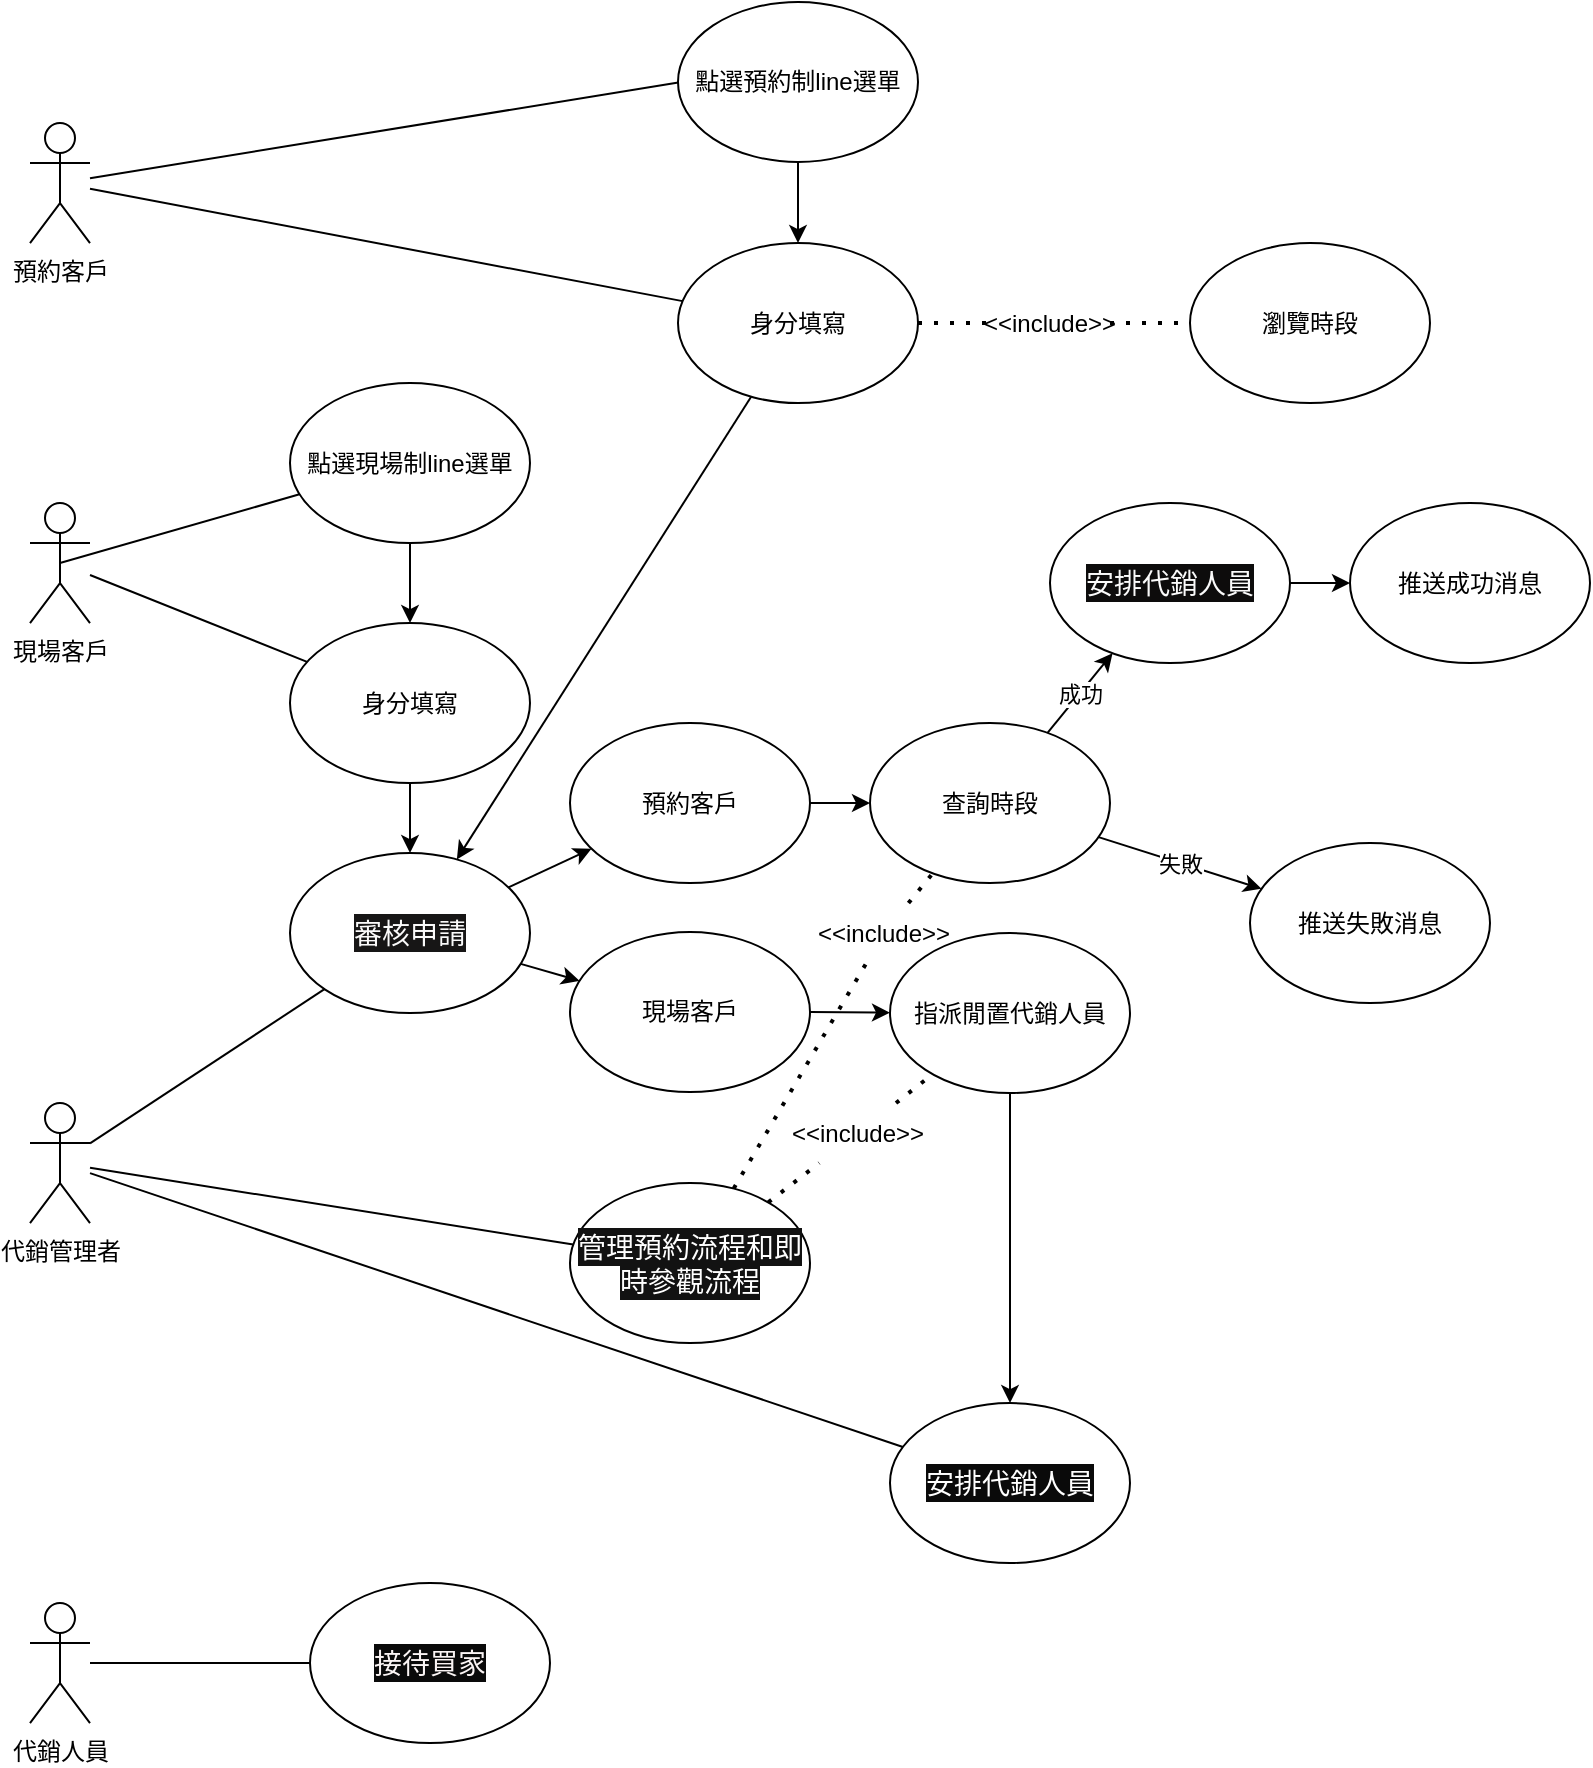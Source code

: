 <mxfile>
    <diagram id="ASTWp4ZXTidoFe2xOwB_" name="1b">
        <mxGraphModel dx="761" dy="515" grid="1" gridSize="10" guides="1" tooltips="1" connect="1" arrows="1" fold="1" page="1" pageScale="1" pageWidth="827" pageHeight="1169" math="0" shadow="0">
            <root>
                <mxCell id="0"/>
                <mxCell id="1" parent="0"/>
                <mxCell id="2" value="預約客戶" style="shape=umlActor;verticalLabelPosition=bottom;verticalAlign=top;html=1;outlineConnect=0;" vertex="1" parent="1">
                    <mxGeometry x="40" y="120.52" width="30" height="60" as="geometry"/>
                </mxCell>
                <mxCell id="3" value="現場客戶" style="shape=umlActor;verticalLabelPosition=bottom;verticalAlign=top;html=1;outlineConnect=0;" vertex="1" parent="1">
                    <mxGeometry x="40" y="310.52" width="30" height="60" as="geometry"/>
                </mxCell>
                <mxCell id="4" value="代銷管理者" style="shape=umlActor;verticalLabelPosition=bottom;verticalAlign=top;html=1;outlineConnect=0;" vertex="1" parent="1">
                    <mxGeometry x="40" y="610.52" width="30" height="60" as="geometry"/>
                </mxCell>
                <mxCell id="5" value="代銷人員" style="shape=umlActor;verticalLabelPosition=bottom;verticalAlign=top;html=1;outlineConnect=0;" vertex="1" parent="1">
                    <mxGeometry x="40" y="860.52" width="30" height="60" as="geometry"/>
                </mxCell>
                <mxCell id="6" value="身分填寫" style="ellipse;whiteSpace=wrap;html=1;" vertex="1" parent="1">
                    <mxGeometry x="170" y="370.52" width="120" height="80" as="geometry"/>
                </mxCell>
                <mxCell id="7" value="&lt;span style=&quot;font-family: Söhne, ui-sans-serif, system-ui, -apple-system, &amp;quot;Segoe UI&amp;quot;, Roboto, Ubuntu, Cantarell, &amp;quot;Noto Sans&amp;quot;, sans-serif, &amp;quot;Helvetica Neue&amp;quot;, Arial, &amp;quot;Apple Color Emoji&amp;quot;, &amp;quot;Segoe UI Emoji&amp;quot;, &amp;quot;Segoe UI Symbol&amp;quot;, &amp;quot;Noto Color Emoji&amp;quot;; font-size: 14px; text-align: left; white-space-collapse: preserve; background-color: rgb(23, 22, 22);&quot;&gt;&lt;font style=&quot;&quot; color=&quot;#fafafa&quot;&gt;審核申請&lt;/font&gt;&lt;/span&gt;" style="ellipse;whiteSpace=wrap;html=1;" vertex="1" parent="1">
                    <mxGeometry x="170" y="485.52" width="120" height="80" as="geometry"/>
                </mxCell>
                <mxCell id="8" value="&lt;span style=&quot;font-family: Söhne, ui-sans-serif, system-ui, -apple-system, &amp;quot;Segoe UI&amp;quot;, Roboto, Ubuntu, Cantarell, &amp;quot;Noto Sans&amp;quot;, sans-serif, &amp;quot;Helvetica Neue&amp;quot;, Arial, &amp;quot;Apple Color Emoji&amp;quot;, &amp;quot;Segoe UI Emoji&amp;quot;, &amp;quot;Segoe UI Symbol&amp;quot;, &amp;quot;Noto Color Emoji&amp;quot;; font-size: 14px; text-align: left; white-space-collapse: preserve; background-color: rgb(10, 10, 10);&quot;&gt;&lt;font style=&quot;&quot; color=&quot;#ffffff&quot;&gt;安排代銷人員&lt;/font&gt;&lt;/span&gt;" style="ellipse;whiteSpace=wrap;html=1;" vertex="1" parent="1">
                    <mxGeometry x="470" y="760.52" width="120" height="80" as="geometry"/>
                </mxCell>
                <mxCell id="9" value="&lt;span style=&quot;font-family: Söhne, ui-sans-serif, system-ui, -apple-system, &amp;quot;Segoe UI&amp;quot;, Roboto, Ubuntu, Cantarell, &amp;quot;Noto Sans&amp;quot;, sans-serif, &amp;quot;Helvetica Neue&amp;quot;, Arial, &amp;quot;Apple Color Emoji&amp;quot;, &amp;quot;Segoe UI Emoji&amp;quot;, &amp;quot;Segoe UI Symbol&amp;quot;, &amp;quot;Noto Color Emoji&amp;quot;; font-size: 14px; text-align: left; white-space-collapse: preserve; background-color: rgb(18, 18, 18);&quot;&gt;&lt;font style=&quot;&quot; color=&quot;#ffffff&quot;&gt;管理預約流程和即時參觀流程&lt;/font&gt;&lt;/span&gt;" style="ellipse;whiteSpace=wrap;html=1;" vertex="1" parent="1">
                    <mxGeometry x="310" y="650.52" width="120" height="80" as="geometry"/>
                </mxCell>
                <mxCell id="10" value="&lt;span style=&quot;font-family: Söhne, ui-sans-serif, system-ui, -apple-system, &amp;quot;Segoe UI&amp;quot;, Roboto, Ubuntu, Cantarell, &amp;quot;Noto Sans&amp;quot;, sans-serif, &amp;quot;Helvetica Neue&amp;quot;, Arial, &amp;quot;Apple Color Emoji&amp;quot;, &amp;quot;Segoe UI Emoji&amp;quot;, &amp;quot;Segoe UI Symbol&amp;quot;, &amp;quot;Noto Color Emoji&amp;quot;; font-size: 14px; text-align: left; white-space-collapse: preserve; background-color: rgb(10, 10, 10);&quot;&gt;&lt;font color=&quot;#faf4f4&quot;&gt;接待買家&lt;/font&gt;&lt;/span&gt;" style="ellipse;whiteSpace=wrap;html=1;" vertex="1" parent="1">
                    <mxGeometry x="180" y="850.52" width="120" height="80" as="geometry"/>
                </mxCell>
                <mxCell id="11" value="" style="endArrow=none;html=1;rounded=0;" edge="1" parent="1" source="7" target="4">
                    <mxGeometry width="50" height="50" relative="1" as="geometry">
                        <mxPoint x="400" y="850.52" as="sourcePoint"/>
                        <mxPoint x="450" y="800.52" as="targetPoint"/>
                    </mxGeometry>
                </mxCell>
                <mxCell id="12" value="" style="endArrow=none;html=1;rounded=0;" edge="1" parent="1" source="4" target="9">
                    <mxGeometry width="50" height="50" relative="1" as="geometry">
                        <mxPoint x="400" y="850.52" as="sourcePoint"/>
                        <mxPoint x="450" y="800.52" as="targetPoint"/>
                    </mxGeometry>
                </mxCell>
                <mxCell id="13" value="" style="endArrow=none;html=1;rounded=0;" edge="1" parent="1" source="4" target="8">
                    <mxGeometry width="50" height="50" relative="1" as="geometry">
                        <mxPoint x="400" y="850.52" as="sourcePoint"/>
                        <mxPoint x="450" y="800.52" as="targetPoint"/>
                    </mxGeometry>
                </mxCell>
                <mxCell id="14" value="" style="endArrow=none;html=1;rounded=0;" edge="1" parent="1" source="5" target="10">
                    <mxGeometry width="50" height="50" relative="1" as="geometry">
                        <mxPoint x="400" y="850.52" as="sourcePoint"/>
                        <mxPoint x="450" y="800.52" as="targetPoint"/>
                    </mxGeometry>
                </mxCell>
                <mxCell id="15" value="" style="endArrow=none;html=1;rounded=0;" edge="1" parent="1" source="3" target="6">
                    <mxGeometry width="50" height="50" relative="1" as="geometry">
                        <mxPoint x="400" y="350.52" as="sourcePoint"/>
                        <mxPoint x="450" y="300.52" as="targetPoint"/>
                    </mxGeometry>
                </mxCell>
                <mxCell id="16" value="" style="endArrow=none;html=1;rounded=0;" edge="1" parent="1" source="2">
                    <mxGeometry width="50" height="50" relative="1" as="geometry">
                        <mxPoint x="400" y="350.52" as="sourcePoint"/>
                        <mxPoint x="365.709" y="99.998" as="targetPoint"/>
                    </mxGeometry>
                </mxCell>
                <mxCell id="17" value="身分填寫" style="ellipse;whiteSpace=wrap;html=1;" vertex="1" parent="1">
                    <mxGeometry x="364" y="180.52" width="120" height="80" as="geometry"/>
                </mxCell>
                <mxCell id="18" value="" style="endArrow=none;html=1;rounded=0;" edge="1" parent="1" source="2" target="17">
                    <mxGeometry width="50" height="50" relative="1" as="geometry">
                        <mxPoint x="400" y="350.52" as="sourcePoint"/>
                        <mxPoint x="450" y="300.52" as="targetPoint"/>
                    </mxGeometry>
                </mxCell>
                <mxCell id="19" value="點選現場制line選單" style="ellipse;whiteSpace=wrap;html=1;" vertex="1" parent="1">
                    <mxGeometry x="170" y="250.52" width="120" height="80" as="geometry"/>
                </mxCell>
                <mxCell id="20" value="" style="endArrow=none;html=1;rounded=0;exitX=0.5;exitY=0.5;exitDx=0;exitDy=0;exitPerimeter=0;" edge="1" parent="1" source="3" target="19">
                    <mxGeometry width="50" height="50" relative="1" as="geometry">
                        <mxPoint x="400" y="350.52" as="sourcePoint"/>
                        <mxPoint x="450" y="300.52" as="targetPoint"/>
                    </mxGeometry>
                </mxCell>
                <mxCell id="21" value="預約客戶&lt;span style=&quot;color: rgba(0, 0, 0, 0); font-family: monospace; font-size: 0px; text-align: start; text-wrap: nowrap;&quot;&gt;%3CmxGraphModel%3E%3Croot%3E%3CmxCell%20id%3D%220%22%2F%3E%3CmxCell%20id%3D%221%22%20parent%3D%220%22%2F%3E%3CmxCell%20id%3D%222%22%20value%3D%22%E9%BB%9E%E9%81%B8%E9%A0%90%E7%B4%84%E5%88%B6line%E9%81%B8%E5%96%AE%22%20style%3D%22ellipse%3BwhiteSpace%3Dwrap%3Bhtml%3D1%3B%22%20vertex%3D%221%22%20parent%3D%221%22%3E%3CmxGeometry%20x%3D%22170%22%20y%3D%22100%22%20width%3D%22120%22%20height%3D%2280%22%20as%3D%22geometry%22%2F%3E%3C%2FmxCell%3E%3C%2Froot%3E%3C%2FmxGraphModel%3E&lt;/span&gt;" style="ellipse;whiteSpace=wrap;html=1;" vertex="1" parent="1">
                    <mxGeometry x="310" y="420.52" width="120" height="80" as="geometry"/>
                </mxCell>
                <mxCell id="22" value="現場客戶&lt;span style=&quot;color: rgba(0, 0, 0, 0); font-family: monospace; font-size: 0px; text-align: start; text-wrap: nowrap;&quot;&gt;%3CmxGraphModel%3E%3Croot%3E%3CmxCell%20id%3D%220%22%2F%3E%3CmxCell%20id%3D%221%22%20parent%3D%220%22%2F%3E%3CmxCell%20id%3D%222%22%20value%3D%22%E9%BB%9E%E9%81%B8%E9%A0%90%E7%B4%84%E5%88%B6line%E9%81%B8%E5%96%AE%22%20style%3D%22ellipse%3BwhiteSpace%3Dwrap%3Bhtml%3D1%3B%22%20vertex%3D%221%22%20parent%3D%221%22%3E%3CmxGeometry%20x%3D%22170%22%20y%3D%22100%22%20width%3D%22120%22%20height%3D%2280%22%20as%3D%22geometry%22%2F%3E%3C%2FmxCell%3E%3C%2Froot%3E%3C%2FmxGraphModel%3E&lt;/span&gt;" style="ellipse;whiteSpace=wrap;html=1;" vertex="1" parent="1">
                    <mxGeometry x="310" y="525.02" width="120" height="80" as="geometry"/>
                </mxCell>
                <mxCell id="23" value="" style="endArrow=classic;html=1;rounded=0;" edge="1" parent="1" source="7" target="21">
                    <mxGeometry width="50" height="50" relative="1" as="geometry">
                        <mxPoint x="400" y="450.52" as="sourcePoint"/>
                        <mxPoint x="450" y="400.52" as="targetPoint"/>
                    </mxGeometry>
                </mxCell>
                <mxCell id="24" value="" style="endArrow=classic;html=1;rounded=0;" edge="1" parent="1" source="7" target="22">
                    <mxGeometry width="50" height="50" relative="1" as="geometry">
                        <mxPoint x="400" y="450.52" as="sourcePoint"/>
                        <mxPoint x="450" y="400.52" as="targetPoint"/>
                    </mxGeometry>
                </mxCell>
                <mxCell id="25" value="查詢時段" style="ellipse;whiteSpace=wrap;html=1;" vertex="1" parent="1">
                    <mxGeometry x="460" y="420.52" width="120" height="80" as="geometry"/>
                </mxCell>
                <mxCell id="26" value="" style="endArrow=classic;html=1;rounded=0;" edge="1" parent="1" source="21" target="25">
                    <mxGeometry width="50" height="50" relative="1" as="geometry">
                        <mxPoint x="400" y="450.52" as="sourcePoint"/>
                        <mxPoint x="450" y="400.52" as="targetPoint"/>
                    </mxGeometry>
                </mxCell>
                <mxCell id="27" value="推送失敗消息" style="ellipse;whiteSpace=wrap;html=1;" vertex="1" parent="1">
                    <mxGeometry x="650" y="480.52" width="120" height="80" as="geometry"/>
                </mxCell>
                <mxCell id="28" value="" style="endArrow=classic;html=1;rounded=0;" edge="1" parent="1" source="25" target="43">
                    <mxGeometry relative="1" as="geometry">
                        <mxPoint x="370" y="420.52" as="sourcePoint"/>
                        <mxPoint x="470" y="420.52" as="targetPoint"/>
                    </mxGeometry>
                </mxCell>
                <mxCell id="29" value="成功" style="edgeLabel;resizable=0;html=1;;align=center;verticalAlign=middle;" connectable="0" vertex="1" parent="28">
                    <mxGeometry relative="1" as="geometry"/>
                </mxCell>
                <mxCell id="30" value="" style="endArrow=classic;html=1;rounded=0;" edge="1" parent="1" source="25" target="27">
                    <mxGeometry relative="1" as="geometry">
                        <mxPoint x="370" y="420.52" as="sourcePoint"/>
                        <mxPoint x="470" y="420.52" as="targetPoint"/>
                    </mxGeometry>
                </mxCell>
                <mxCell id="31" value="失敗" style="edgeLabel;resizable=0;html=1;;align=center;verticalAlign=middle;" connectable="0" vertex="1" parent="30">
                    <mxGeometry relative="1" as="geometry"/>
                </mxCell>
                <mxCell id="32" value="指派閒置代銷人員" style="ellipse;whiteSpace=wrap;html=1;" vertex="1" parent="1">
                    <mxGeometry x="470" y="525.52" width="120" height="80" as="geometry"/>
                </mxCell>
                <mxCell id="33" value="" style="endArrow=classic;html=1;rounded=0;" edge="1" parent="1" source="22" target="32">
                    <mxGeometry width="50" height="50" relative="1" as="geometry">
                        <mxPoint x="400" y="450.52" as="sourcePoint"/>
                        <mxPoint x="450" y="400.52" as="targetPoint"/>
                    </mxGeometry>
                </mxCell>
                <mxCell id="34" value="" style="endArrow=classic;html=1;rounded=0;" edge="1" parent="1" source="19" target="6">
                    <mxGeometry width="50" height="50" relative="1" as="geometry">
                        <mxPoint x="400" y="450.52" as="sourcePoint"/>
                        <mxPoint x="450" y="400.52" as="targetPoint"/>
                    </mxGeometry>
                </mxCell>
                <mxCell id="35" value="" style="endArrow=classic;html=1;rounded=0;" edge="1" parent="1" source="6" target="7">
                    <mxGeometry width="50" height="50" relative="1" as="geometry">
                        <mxPoint x="400" y="450.52" as="sourcePoint"/>
                        <mxPoint x="450" y="400.52" as="targetPoint"/>
                    </mxGeometry>
                </mxCell>
                <mxCell id="36" value="" style="endArrow=classic;html=1;rounded=0;" edge="1" parent="1" target="17">
                    <mxGeometry width="50" height="50" relative="1" as="geometry">
                        <mxPoint x="424" y="130.52" as="sourcePoint"/>
                        <mxPoint x="450" y="400.52" as="targetPoint"/>
                    </mxGeometry>
                </mxCell>
                <mxCell id="37" value="" style="endArrow=classic;html=1;rounded=0;" edge="1" parent="1" source="17" target="7">
                    <mxGeometry width="50" height="50" relative="1" as="geometry">
                        <mxPoint x="400" y="450.52" as="sourcePoint"/>
                        <mxPoint x="450" y="400.52" as="targetPoint"/>
                    </mxGeometry>
                </mxCell>
                <mxCell id="38" value="瀏覽時段" style="ellipse;whiteSpace=wrap;html=1;" vertex="1" parent="1">
                    <mxGeometry x="620" y="180.52" width="120" height="80" as="geometry"/>
                </mxCell>
                <mxCell id="39" value="" style="endArrow=none;dashed=1;html=1;dashPattern=1 3;strokeWidth=2;rounded=0;" edge="1" parent="1" source="50" target="38">
                    <mxGeometry width="50" height="50" relative="1" as="geometry">
                        <mxPoint x="400" y="450.52" as="sourcePoint"/>
                        <mxPoint x="450" y="400.52" as="targetPoint"/>
                    </mxGeometry>
                </mxCell>
                <mxCell id="40" value="" style="endArrow=none;dashed=1;html=1;dashPattern=1 3;strokeWidth=2;rounded=0;" edge="1" parent="1" source="46" target="25">
                    <mxGeometry width="50" height="50" relative="1" as="geometry">
                        <mxPoint x="400" y="450.52" as="sourcePoint"/>
                        <mxPoint x="450" y="400.52" as="targetPoint"/>
                    </mxGeometry>
                </mxCell>
                <mxCell id="41" value="" style="endArrow=none;dashed=1;html=1;dashPattern=1 3;strokeWidth=2;rounded=0;" edge="1" parent="1" source="48" target="32">
                    <mxGeometry width="50" height="50" relative="1" as="geometry">
                        <mxPoint x="400" y="450.52" as="sourcePoint"/>
                        <mxPoint x="450" y="400.52" as="targetPoint"/>
                    </mxGeometry>
                </mxCell>
                <mxCell id="42" value="" style="endArrow=classic;html=1;rounded=0;" edge="1" parent="1" source="32" target="8">
                    <mxGeometry width="50" height="50" relative="1" as="geometry">
                        <mxPoint x="400" y="550.52" as="sourcePoint"/>
                        <mxPoint x="450" y="500.52" as="targetPoint"/>
                    </mxGeometry>
                </mxCell>
                <mxCell id="43" value="&lt;span style=&quot;font-family: Söhne, ui-sans-serif, system-ui, -apple-system, &amp;quot;Segoe UI&amp;quot;, Roboto, Ubuntu, Cantarell, &amp;quot;Noto Sans&amp;quot;, sans-serif, &amp;quot;Helvetica Neue&amp;quot;, Arial, &amp;quot;Apple Color Emoji&amp;quot;, &amp;quot;Segoe UI Emoji&amp;quot;, &amp;quot;Segoe UI Symbol&amp;quot;, &amp;quot;Noto Color Emoji&amp;quot;; font-size: 14px; text-align: left; white-space-collapse: preserve; background-color: rgb(13, 12, 12);&quot;&gt;&lt;font color=&quot;#fafafa&quot;&gt;安排代銷人員&lt;/font&gt;&lt;/span&gt;" style="ellipse;whiteSpace=wrap;html=1;" vertex="1" parent="1">
                    <mxGeometry x="550" y="310.52" width="120" height="80" as="geometry"/>
                </mxCell>
                <mxCell id="44" value="" style="endArrow=classic;html=1;rounded=0;" edge="1" parent="1" source="43">
                    <mxGeometry width="50" height="50" relative="1" as="geometry">
                        <mxPoint x="400" y="550.52" as="sourcePoint"/>
                        <mxPoint x="700" y="350.52" as="targetPoint"/>
                    </mxGeometry>
                </mxCell>
                <mxCell id="45" value="" style="endArrow=none;dashed=1;html=1;dashPattern=1 3;strokeWidth=2;rounded=0;" edge="1" parent="1" source="9" target="46">
                    <mxGeometry width="50" height="50" relative="1" as="geometry">
                        <mxPoint x="405" y="624.52" as="sourcePoint"/>
                        <mxPoint x="495" y="496.52" as="targetPoint"/>
                    </mxGeometry>
                </mxCell>
                <mxCell id="46" value="&amp;lt;&amp;lt;include&amp;gt;&amp;gt;" style="text;html=1;align=center;verticalAlign=middle;whiteSpace=wrap;rounded=0;" vertex="1" parent="1">
                    <mxGeometry x="437" y="510.52" width="60" height="30" as="geometry"/>
                </mxCell>
                <mxCell id="47" value="" style="endArrow=none;dashed=1;html=1;dashPattern=1 3;strokeWidth=2;rounded=0;" edge="1" parent="1" source="9" target="48">
                    <mxGeometry width="50" height="50" relative="1" as="geometry">
                        <mxPoint x="424" y="632.52" as="sourcePoint"/>
                        <mxPoint x="487" y="593.52" as="targetPoint"/>
                    </mxGeometry>
                </mxCell>
                <mxCell id="48" value="&amp;lt;&amp;lt;include&amp;gt;&amp;gt;" style="text;html=1;align=center;verticalAlign=middle;whiteSpace=wrap;rounded=0;" vertex="1" parent="1">
                    <mxGeometry x="424" y="610.52" width="60" height="30" as="geometry"/>
                </mxCell>
                <mxCell id="49" value="" style="endArrow=none;dashed=1;html=1;dashPattern=1 3;strokeWidth=2;rounded=0;" edge="1" parent="1" source="17" target="50">
                    <mxGeometry width="50" height="50" relative="1" as="geometry">
                        <mxPoint x="484" y="220.52" as="sourcePoint"/>
                        <mxPoint x="560" y="220.52" as="targetPoint"/>
                    </mxGeometry>
                </mxCell>
                <mxCell id="50" value="&amp;lt;&amp;lt;include&amp;gt;&amp;gt;" style="text;html=1;align=center;verticalAlign=middle;whiteSpace=wrap;rounded=0;" vertex="1" parent="1">
                    <mxGeometry x="520" y="205.52" width="60" height="30" as="geometry"/>
                </mxCell>
                <mxCell id="100" value="點選預約制line選單" style="ellipse;whiteSpace=wrap;html=1;" vertex="1" parent="1">
                    <mxGeometry x="364" y="60" width="120" height="80" as="geometry"/>
                </mxCell>
                <mxCell id="101" value="推送成功消息" style="ellipse;whiteSpace=wrap;html=1;" vertex="1" parent="1">
                    <mxGeometry x="700" y="310.52" width="120" height="80" as="geometry"/>
                </mxCell>
            </root>
        </mxGraphModel>
    </diagram>
    <diagram id="YNBZmlXG5lnyesX3e9GX" name="1d">
        <mxGraphModel dx="761" dy="515" grid="1" gridSize="10" guides="1" tooltips="1" connect="1" arrows="1" fold="1" page="1" pageScale="1" pageWidth="827" pageHeight="1169" math="0" shadow="0">
            <root>
                <mxCell id="0"/>
                <mxCell id="1" parent="0"/>
                <mxCell id="dCFRTESXz_O-yJaZaDyY-1" value="客戶資料" style="swimlane;fontStyle=2;align=center;verticalAlign=top;childLayout=stackLayout;horizontal=1;startSize=26;horizontalStack=0;resizeParent=1;resizeLast=0;collapsible=1;marginBottom=0;rounded=0;shadow=0;strokeWidth=1;" vertex="1" parent="1">
                    <mxGeometry x="170" y="350" width="160" height="120" as="geometry">
                        <mxRectangle x="230" y="140" width="160" height="26" as="alternateBounds"/>
                    </mxGeometry>
                </mxCell>
                <mxCell id="dCFRTESXz_O-yJaZaDyY-2" value="姓名: 字串&#10;" style="text;align=left;verticalAlign=top;spacingLeft=4;spacingRight=4;overflow=hidden;rotatable=0;points=[[0,0.5],[1,0.5]];portConstraint=eastwest;" vertex="1" parent="dCFRTESXz_O-yJaZaDyY-1">
                    <mxGeometry y="26" width="160" height="26" as="geometry"/>
                </mxCell>
                <mxCell id="dCFRTESXz_O-yJaZaDyY-3" value="手機號碼:字串" style="text;align=left;verticalAlign=top;spacingLeft=4;spacingRight=4;overflow=hidden;rotatable=0;points=[[0,0.5],[1,0.5]];portConstraint=eastwest;rounded=0;shadow=0;html=0;" vertex="1" parent="dCFRTESXz_O-yJaZaDyY-1">
                    <mxGeometry y="52" width="160" height="26" as="geometry"/>
                </mxCell>
                <mxCell id="dCFRTESXz_O-yJaZaDyY-4" value="" style="line;html=1;strokeWidth=1;align=left;verticalAlign=middle;spacingTop=-1;spacingLeft=3;spacingRight=3;rotatable=0;labelPosition=right;points=[];portConstraint=eastwest;" vertex="1" parent="dCFRTESXz_O-yJaZaDyY-1">
                    <mxGeometry y="78" width="160" height="8" as="geometry"/>
                </mxCell>
                <mxCell id="dCFRTESXz_O-yJaZaDyY-5" value="讀取客戶資料()" style="text;align=left;verticalAlign=top;spacingLeft=4;spacingRight=4;overflow=hidden;rotatable=0;points=[[0,0.5],[1,0.5]];portConstraint=eastwest;" vertex="1" parent="dCFRTESXz_O-yJaZaDyY-1">
                    <mxGeometry y="86" width="160" height="26" as="geometry"/>
                </mxCell>
                <mxCell id="dCFRTESXz_O-yJaZaDyY-6" value="" style="endArrow=block;endSize=10;endFill=0;shadow=0;strokeWidth=1;rounded=0;curved=0;edgeStyle=elbowEdgeStyle;elbow=vertical;" edge="1" parent="1" target="dCFRTESXz_O-yJaZaDyY-1">
                    <mxGeometry width="160" relative="1" as="geometry">
                        <mxPoint x="170" y="550" as="sourcePoint"/>
                        <mxPoint x="170" y="393" as="targetPoint"/>
                    </mxGeometry>
                </mxCell>
                <mxCell id="dCFRTESXz_O-yJaZaDyY-7" value="" style="endArrow=block;endSize=10;endFill=0;shadow=0;strokeWidth=1;rounded=0;curved=0;edgeStyle=elbowEdgeStyle;elbow=vertical;" edge="1" parent="1" target="dCFRTESXz_O-yJaZaDyY-1">
                    <mxGeometry width="160" relative="1" as="geometry">
                        <mxPoint x="380" y="550" as="sourcePoint"/>
                        <mxPoint x="280" y="461" as="targetPoint"/>
                    </mxGeometry>
                </mxCell>
                <mxCell id="dCFRTESXz_O-yJaZaDyY-8" value="房屋代銷系統" style="swimlane;fontStyle=0;align=center;verticalAlign=top;childLayout=stackLayout;horizontal=1;startSize=26;horizontalStack=0;resizeParent=1;resizeLast=0;collapsible=1;marginBottom=0;rounded=0;shadow=0;strokeWidth=1;" vertex="1" parent="1">
                    <mxGeometry x="340" y="90" width="160" height="180" as="geometry">
                        <mxRectangle x="550" y="140" width="160" height="26" as="alternateBounds"/>
                    </mxGeometry>
                </mxCell>
                <mxCell id="dCFRTESXz_O-yJaZaDyY-9" value="" style="line;html=1;strokeWidth=1;align=left;verticalAlign=middle;spacingTop=-1;spacingLeft=3;spacingRight=3;rotatable=0;labelPosition=right;points=[];portConstraint=eastwest;" vertex="1" parent="dCFRTESXz_O-yJaZaDyY-8">
                    <mxGeometry y="26" width="160" height="8" as="geometry"/>
                </mxCell>
                <mxCell id="dCFRTESXz_O-yJaZaDyY-10" value="申請預約看房()" style="text;align=left;verticalAlign=top;spacingLeft=4;spacingRight=4;overflow=hidden;rotatable=0;points=[[0,0.5],[1,0.5]];portConstraint=eastwest;" vertex="1" parent="dCFRTESXz_O-yJaZaDyY-8">
                    <mxGeometry y="34" width="160" height="26" as="geometry"/>
                </mxCell>
                <mxCell id="dCFRTESXz_O-yJaZaDyY-11" value="審核申請()" style="text;align=left;verticalAlign=top;spacingLeft=4;spacingRight=4;overflow=hidden;rotatable=0;points=[[0,0.5],[1,0.5]];portConstraint=eastwest;" vertex="1" parent="dCFRTESXz_O-yJaZaDyY-8">
                    <mxGeometry y="60" width="160" height="30" as="geometry"/>
                </mxCell>
                <mxCell id="dCFRTESXz_O-yJaZaDyY-12" value="安排時程()" style="text;align=left;verticalAlign=top;spacingLeft=4;spacingRight=4;overflow=hidden;rotatable=0;points=[[0,0.5],[1,0.5]];portConstraint=eastwest;" vertex="1" parent="dCFRTESXz_O-yJaZaDyY-8">
                    <mxGeometry y="90" width="160" height="30" as="geometry"/>
                </mxCell>
                <mxCell id="dCFRTESXz_O-yJaZaDyY-13" value="推送訊息()" style="text;align=left;verticalAlign=top;spacingLeft=4;spacingRight=4;overflow=hidden;rotatable=0;points=[[0,0.5],[1,0.5]];portConstraint=eastwest;" vertex="1" parent="dCFRTESXz_O-yJaZaDyY-8">
                    <mxGeometry y="120" width="160" height="30" as="geometry"/>
                </mxCell>
                <mxCell id="dCFRTESXz_O-yJaZaDyY-14" value="申請現場即時參觀()" style="text;align=left;verticalAlign=top;spacingLeft=4;spacingRight=4;overflow=hidden;rotatable=0;points=[[0,0.5],[1,0.5]];portConstraint=eastwest;" vertex="1" parent="dCFRTESXz_O-yJaZaDyY-8">
                    <mxGeometry y="150" width="160" height="30" as="geometry"/>
                </mxCell>
                <mxCell id="dCFRTESXz_O-yJaZaDyY-15" value="" style="endArrow=open;shadow=0;strokeWidth=1;rounded=0;curved=0;endFill=1;edgeStyle=elbowEdgeStyle;elbow=vertical;" edge="1" parent="1" source="dCFRTESXz_O-yJaZaDyY-1" target="dCFRTESXz_O-yJaZaDyY-8">
                    <mxGeometry x="0.5" y="41" relative="1" as="geometry">
                        <mxPoint x="350" y="382" as="sourcePoint"/>
                        <mxPoint x="510" y="382" as="targetPoint"/>
                        <mxPoint x="-40" y="32" as="offset"/>
                    </mxGeometry>
                </mxCell>
                <mxCell id="dCFRTESXz_O-yJaZaDyY-17" value="1" style="resizable=0;align=right;verticalAlign=bottom;labelBackgroundColor=none;fontSize=12;" connectable="0" vertex="1" parent="dCFRTESXz_O-yJaZaDyY-15">
                    <mxGeometry x="1" relative="1" as="geometry">
                        <mxPoint x="-7" y="4" as="offset"/>
                    </mxGeometry>
                </mxCell>
                <mxCell id="dCFRTESXz_O-yJaZaDyY-19" value="預約客戶資料" style="swimlane;fontStyle=2;align=center;verticalAlign=top;childLayout=stackLayout;horizontal=1;startSize=26;horizontalStack=0;resizeParent=1;resizeLast=0;collapsible=1;marginBottom=0;rounded=0;shadow=0;strokeWidth=1;" vertex="1" parent="1">
                    <mxGeometry x="90" y="550" width="160" height="120" as="geometry">
                        <mxRectangle x="230" y="140" width="160" height="26" as="alternateBounds"/>
                    </mxGeometry>
                </mxCell>
                <mxCell id="dCFRTESXz_O-yJaZaDyY-20" value="期望接待日期: 日期&#10;" style="text;align=left;verticalAlign=top;spacingLeft=4;spacingRight=4;overflow=hidden;rotatable=0;points=[[0,0.5],[1,0.5]];portConstraint=eastwest;" vertex="1" parent="dCFRTESXz_O-yJaZaDyY-19">
                    <mxGeometry y="26" width="160" height="26" as="geometry"/>
                </mxCell>
                <mxCell id="dCFRTESXz_O-yJaZaDyY-21" value="期望接待時段: 字串" style="text;align=left;verticalAlign=top;spacingLeft=4;spacingRight=4;overflow=hidden;rotatable=0;points=[[0,0.5],[1,0.5]];portConstraint=eastwest;rounded=0;shadow=0;html=0;" vertex="1" parent="dCFRTESXz_O-yJaZaDyY-19">
                    <mxGeometry y="52" width="160" height="26" as="geometry"/>
                </mxCell>
                <mxCell id="dCFRTESXz_O-yJaZaDyY-22" value="" style="line;html=1;strokeWidth=1;align=left;verticalAlign=middle;spacingTop=-1;spacingLeft=3;spacingRight=3;rotatable=0;labelPosition=right;points=[];portConstraint=eastwest;" vertex="1" parent="dCFRTESXz_O-yJaZaDyY-19">
                    <mxGeometry y="78" width="160" height="8" as="geometry"/>
                </mxCell>
                <mxCell id="dCFRTESXz_O-yJaZaDyY-23" value="審核()" style="text;align=left;verticalAlign=top;spacingLeft=4;spacingRight=4;overflow=hidden;rotatable=0;points=[[0,0.5],[1,0.5]];portConstraint=eastwest;" vertex="1" parent="dCFRTESXz_O-yJaZaDyY-19">
                    <mxGeometry y="86" width="160" height="26" as="geometry"/>
                </mxCell>
                <mxCell id="dCFRTESXz_O-yJaZaDyY-24" value="現場客戶資料" style="swimlane;fontStyle=2;align=center;verticalAlign=top;childLayout=stackLayout;horizontal=1;startSize=26;horizontalStack=0;resizeParent=1;resizeLast=0;collapsible=1;marginBottom=0;rounded=0;shadow=0;strokeWidth=1;" vertex="1" collapsed="1" parent="1">
                    <mxGeometry x="300" y="550" width="160" height="26" as="geometry">
                        <mxRectangle x="300" y="550" width="160" height="112" as="alternateBounds"/>
                    </mxGeometry>
                </mxCell>
                <mxCell id="dCFRTESXz_O-yJaZaDyY-25" value="&#10;" style="text;align=left;verticalAlign=top;spacingLeft=4;spacingRight=4;overflow=hidden;rotatable=0;points=[[0,0.5],[1,0.5]];portConstraint=eastwest;" vertex="1" parent="dCFRTESXz_O-yJaZaDyY-24">
                    <mxGeometry y="26" width="160" height="26" as="geometry"/>
                </mxCell>
                <mxCell id="dCFRTESXz_O-yJaZaDyY-26" value="" style="line;html=1;strokeWidth=1;align=left;verticalAlign=middle;spacingTop=-1;spacingLeft=3;spacingRight=3;rotatable=0;labelPosition=right;points=[];portConstraint=eastwest;" vertex="1" parent="dCFRTESXz_O-yJaZaDyY-24">
                    <mxGeometry y="52" width="160" height="60" as="geometry"/>
                </mxCell>
                <mxCell id="dCFRTESXz_O-yJaZaDyY-27" value="代銷管理者" style="swimlane;fontStyle=2;align=center;verticalAlign=top;childLayout=stackLayout;horizontal=1;startSize=26;horizontalStack=0;resizeParent=1;resizeLast=0;collapsible=1;marginBottom=0;rounded=0;shadow=0;strokeWidth=1;" vertex="1" parent="1">
                    <mxGeometry x="540" y="390" width="160" height="112" as="geometry">
                        <mxRectangle x="230" y="140" width="160" height="26" as="alternateBounds"/>
                    </mxGeometry>
                </mxCell>
                <mxCell id="dCFRTESXz_O-yJaZaDyY-28" value="姓名: 字串&#10;" style="text;align=left;verticalAlign=top;spacingLeft=4;spacingRight=4;overflow=hidden;rotatable=0;points=[[0,0.5],[1,0.5]];portConstraint=eastwest;" vertex="1" parent="dCFRTESXz_O-yJaZaDyY-27">
                    <mxGeometry y="26" width="160" height="26" as="geometry"/>
                </mxCell>
                <mxCell id="dCFRTESXz_O-yJaZaDyY-29" value="" style="line;html=1;strokeWidth=1;align=left;verticalAlign=middle;spacingTop=-1;spacingLeft=3;spacingRight=3;rotatable=0;labelPosition=right;points=[];portConstraint=eastwest;" vertex="1" parent="dCFRTESXz_O-yJaZaDyY-27">
                    <mxGeometry y="52" width="160" height="8" as="geometry"/>
                </mxCell>
                <mxCell id="dCFRTESXz_O-yJaZaDyY-30" value="審核申請()" style="text;align=left;verticalAlign=top;spacingLeft=4;spacingRight=4;overflow=hidden;rotatable=0;points=[[0,0.5],[1,0.5]];portConstraint=eastwest;" vertex="1" parent="dCFRTESXz_O-yJaZaDyY-27">
                    <mxGeometry y="60" width="160" height="26" as="geometry"/>
                </mxCell>
                <mxCell id="dCFRTESXz_O-yJaZaDyY-31" value="安排時程()" style="text;align=left;verticalAlign=top;spacingLeft=4;spacingRight=4;overflow=hidden;rotatable=0;points=[[0,0.5],[1,0.5]];portConstraint=eastwest;" vertex="1" parent="dCFRTESXz_O-yJaZaDyY-27">
                    <mxGeometry y="86" width="160" height="26" as="geometry"/>
                </mxCell>
                <mxCell id="dCFRTESXz_O-yJaZaDyY-32" value="代銷人員 " style="swimlane;fontStyle=2;align=center;verticalAlign=top;childLayout=stackLayout;horizontal=1;startSize=26;horizontalStack=0;resizeParent=1;resizeLast=0;collapsible=1;marginBottom=0;rounded=0;shadow=0;strokeWidth=1;" vertex="1" parent="1">
                    <mxGeometry x="580" y="610" width="160" height="90" as="geometry">
                        <mxRectangle x="230" y="140" width="160" height="26" as="alternateBounds"/>
                    </mxGeometry>
                </mxCell>
                <mxCell id="dCFRTESXz_O-yJaZaDyY-33" value="姓名: 字串&#10;" style="text;align=left;verticalAlign=top;spacingLeft=4;spacingRight=4;overflow=hidden;rotatable=0;points=[[0,0.5],[1,0.5]];portConstraint=eastwest;" vertex="1" parent="dCFRTESXz_O-yJaZaDyY-32">
                    <mxGeometry y="26" width="160" height="26" as="geometry"/>
                </mxCell>
                <mxCell id="dCFRTESXz_O-yJaZaDyY-34" value="" style="line;html=1;strokeWidth=1;align=left;verticalAlign=middle;spacingTop=-1;spacingLeft=3;spacingRight=3;rotatable=0;labelPosition=right;points=[];portConstraint=eastwest;" vertex="1" parent="dCFRTESXz_O-yJaZaDyY-32">
                    <mxGeometry y="52" width="160" height="8" as="geometry"/>
                </mxCell>
                <mxCell id="dCFRTESXz_O-yJaZaDyY-35" value="接待買家()" style="text;align=left;verticalAlign=top;spacingLeft=4;spacingRight=4;overflow=hidden;rotatable=0;points=[[0,0.5],[1,0.5]];portConstraint=eastwest;" vertex="1" parent="dCFRTESXz_O-yJaZaDyY-32">
                    <mxGeometry y="60" width="160" height="26" as="geometry"/>
                </mxCell>
                <mxCell id="dCFRTESXz_O-yJaZaDyY-36" value="" style="endArrow=open;shadow=0;strokeWidth=1;rounded=0;curved=0;endFill=1;edgeStyle=elbowEdgeStyle;elbow=vertical;exitX=0.431;exitY=0.009;exitDx=0;exitDy=0;exitPerimeter=0;" edge="1" parent="1" source="dCFRTESXz_O-yJaZaDyY-27" target="dCFRTESXz_O-yJaZaDyY-14">
                    <mxGeometry x="0.5" y="41" relative="1" as="geometry">
                        <mxPoint x="360" y="380" as="sourcePoint"/>
                        <mxPoint x="520" y="380" as="targetPoint"/>
                        <mxPoint x="-40" y="32" as="offset"/>
                    </mxGeometry>
                </mxCell>
                <mxCell id="dCFRTESXz_O-yJaZaDyY-38" value="1" style="resizable=0;align=right;verticalAlign=bottom;labelBackgroundColor=none;fontSize=12;" connectable="0" vertex="1" parent="dCFRTESXz_O-yJaZaDyY-36">
                    <mxGeometry x="1" relative="1" as="geometry">
                        <mxPoint x="-7" y="4" as="offset"/>
                    </mxGeometry>
                </mxCell>
                <mxCell id="dCFRTESXz_O-yJaZaDyY-40" value="" style="endArrow=block;endSize=10;endFill=0;shadow=0;strokeWidth=1;rounded=0;curved=0;edgeStyle=elbowEdgeStyle;elbow=vertical;entryX=0.513;entryY=1.038;entryDx=0;entryDy=0;entryPerimeter=0;" edge="1" parent="1" source="dCFRTESXz_O-yJaZaDyY-32" target="dCFRTESXz_O-yJaZaDyY-31">
                    <mxGeometry width="160" relative="1" as="geometry">
                        <mxPoint x="459" y="800" as="sourcePoint"/>
                        <mxPoint x="670" y="460" as="targetPoint"/>
                    </mxGeometry>
                </mxCell>
            </root>
        </mxGraphModel>
    </diagram>
    <diagram id="AscKv5OJ8TlSJ3xA4gjY" name="2b">
        <mxGraphModel dx="846" dy="572" grid="1" gridSize="10" guides="1" tooltips="1" connect="1" arrows="1" fold="1" page="1" pageScale="1" pageWidth="827" pageHeight="1169" math="0" shadow="0">
            <root>
                <mxCell id="0"/>
                <mxCell id="1" parent="0"/>
                <mxCell id="bcrNi9ZcJX3iXvf73c6Y-1" value="申請人" style="shape=umlActor;verticalLabelPosition=bottom;verticalAlign=top;html=1;outlineConnect=0;" vertex="1" parent="1">
                    <mxGeometry x="40" y="120.52" width="30" height="60" as="geometry"/>
                </mxCell>
                <mxCell id="bcrNi9ZcJX3iXvf73c6Y-2" value="政府機關人員" style="shape=umlActor;verticalLabelPosition=bottom;verticalAlign=top;html=1;outlineConnect=0;" vertex="1" parent="1">
                    <mxGeometry x="40" y="340.0" width="30" height="60" as="geometry"/>
                </mxCell>
                <mxCell id="bcrNi9ZcJX3iXvf73c6Y-16" value="身分填寫" style="ellipse;whiteSpace=wrap;html=1;" vertex="1" parent="1">
                    <mxGeometry x="250" y="110.0" width="120" height="80" as="geometry"/>
                </mxCell>
                <mxCell id="bcrNi9ZcJX3iXvf73c6Y-17" value="" style="endArrow=none;html=1;rounded=0;" edge="1" parent="1" source="bcrNi9ZcJX3iXvf73c6Y-1" target="bcrNi9ZcJX3iXvf73c6Y-16">
                    <mxGeometry width="50" height="50" relative="1" as="geometry">
                        <mxPoint x="400" y="350.52" as="sourcePoint"/>
                        <mxPoint x="450" y="300.52" as="targetPoint"/>
                    </mxGeometry>
                </mxCell>
                <mxCell id="bcrNi9ZcJX3iXvf73c6Y-18" value="審核資料是否一致" style="ellipse;whiteSpace=wrap;html=1;" vertex="1" parent="1">
                    <mxGeometry x="185" y="330" width="120" height="80" as="geometry"/>
                </mxCell>
                <mxCell id="bcrNi9ZcJX3iXvf73c6Y-19" value="" style="endArrow=none;html=1;rounded=0;exitX=0.5;exitY=0.5;exitDx=0;exitDy=0;exitPerimeter=0;" edge="1" parent="1" source="bcrNi9ZcJX3iXvf73c6Y-2" target="bcrNi9ZcJX3iXvf73c6Y-18">
                    <mxGeometry width="50" height="50" relative="1" as="geometry">
                        <mxPoint x="400" y="554.33" as="sourcePoint"/>
                        <mxPoint x="174.794" y="509.997" as="targetPoint"/>
                    </mxGeometry>
                </mxCell>
                <mxCell id="bcrNi9ZcJX3iXvf73c6Y-36" value="" style="endArrow=classic;html=1;rounded=0;exitX=0.023;exitY=0.725;exitDx=0;exitDy=0;exitPerimeter=0;" edge="1" parent="1" source="WFe7YvwOXTBQmeLbnNiN-11" target="bcrNi9ZcJX3iXvf73c6Y-18">
                    <mxGeometry width="50" height="50" relative="1" as="geometry">
                        <mxPoint x="206" y="440.52" as="sourcePoint"/>
                        <mxPoint x="95.88" y="292.88" as="targetPoint"/>
                    </mxGeometry>
                </mxCell>
                <mxCell id="bcrNi9ZcJX3iXvf73c6Y-50" value="在申請網頁登記資料" style="ellipse;whiteSpace=wrap;html=1;" vertex="1" parent="1">
                    <mxGeometry x="100" y="110.0" width="120" height="80" as="geometry"/>
                </mxCell>
                <mxCell id="WFe7YvwOXTBQmeLbnNiN-4" value="金融機構" style="shape=umlActor;verticalLabelPosition=bottom;verticalAlign=top;html=1;outlineConnect=0;labelBackgroundColor=#0a0a0a;fontColor=#faf4f4;" vertex="1" parent="1">
                    <mxGeometry x="40" y="710" width="30" height="60" as="geometry"/>
                </mxCell>
                <mxCell id="WFe7YvwOXTBQmeLbnNiN-5" value="" style="endArrow=none;html=1;fontColor=#faf4f4;exitX=1;exitY=0.5;exitDx=0;exitDy=0;" edge="1" parent="1" source="bcrNi9ZcJX3iXvf73c6Y-16" target="WFe7YvwOXTBQmeLbnNiN-6">
                    <mxGeometry width="50" height="50" relative="1" as="geometry">
                        <mxPoint x="450" y="150" as="sourcePoint"/>
                        <mxPoint x="520" y="150" as="targetPoint"/>
                    </mxGeometry>
                </mxCell>
                <mxCell id="WFe7YvwOXTBQmeLbnNiN-6" value="最後確認" style="ellipse;whiteSpace=wrap;html=1;labelBackgroundColor=#0a0a0a;fontColor=#faf4f4;" vertex="1" parent="1">
                    <mxGeometry x="414" y="110.52" width="120" height="80" as="geometry"/>
                </mxCell>
                <mxCell id="WFe7YvwOXTBQmeLbnNiN-9" value="返回填寫頁修改" style="ellipse;whiteSpace=wrap;html=1;labelBackgroundColor=#0a0a0a;fontColor=#faf4f4;" vertex="1" parent="1">
                    <mxGeometry x="680" y="50" width="120" height="80" as="geometry"/>
                </mxCell>
                <mxCell id="WFe7YvwOXTBQmeLbnNiN-11" value="送出" style="ellipse;whiteSpace=wrap;html=1;labelBackgroundColor=#0a0a0a;fontColor=#faf4f4;" vertex="1" parent="1">
                    <mxGeometry x="680" y="140" width="120" height="80" as="geometry"/>
                </mxCell>
                <mxCell id="Usk9Y0sFVYtwfvArfJQD-1" value="" style="endArrow=none;dashed=1;html=1;dashPattern=1 3;strokeWidth=2;rounded=0;" edge="1" parent="1" source="Usk9Y0sFVYtwfvArfJQD-3" target="WFe7YvwOXTBQmeLbnNiN-9">
                    <mxGeometry width="50" height="50" relative="1" as="geometry">
                        <mxPoint x="400" y="450.52" as="sourcePoint"/>
                        <mxPoint x="620" y="220.52" as="targetPoint"/>
                    </mxGeometry>
                </mxCell>
                <mxCell id="Usk9Y0sFVYtwfvArfJQD-2" value="" style="endArrow=none;dashed=1;html=1;dashPattern=1 3;strokeWidth=2;rounded=0;exitX=1;exitY=0.5;exitDx=0;exitDy=0;" edge="1" parent="1" target="Usk9Y0sFVYtwfvArfJQD-3" source="WFe7YvwOXTBQmeLbnNiN-6">
                    <mxGeometry width="50" height="50" relative="1" as="geometry">
                        <mxPoint x="484" y="220.52" as="sourcePoint"/>
                        <mxPoint x="560" y="220.52" as="targetPoint"/>
                    </mxGeometry>
                </mxCell>
                <mxCell id="Usk9Y0sFVYtwfvArfJQD-3" value="&amp;lt;&amp;lt;include&amp;gt;&amp;gt;" style="text;html=1;align=center;verticalAlign=middle;whiteSpace=wrap;rounded=0;" vertex="1" parent="1">
                    <mxGeometry x="570" y="75.0" width="60" height="30" as="geometry"/>
                </mxCell>
                <mxCell id="Usk9Y0sFVYtwfvArfJQD-4" value="" style="endArrow=none;dashed=1;html=1;dashPattern=1 3;strokeWidth=2;rounded=0;entryX=0.003;entryY=0.435;entryDx=0;entryDy=0;entryPerimeter=0;" edge="1" parent="1" source="Usk9Y0sFVYtwfvArfJQD-6" target="WFe7YvwOXTBQmeLbnNiN-11">
                    <mxGeometry width="50" height="50" relative="1" as="geometry">
                        <mxPoint x="451.56" y="389.64" as="sourcePoint"/>
                        <mxPoint x="726.8" y="121.56" as="targetPoint"/>
                    </mxGeometry>
                </mxCell>
                <mxCell id="Usk9Y0sFVYtwfvArfJQD-5" value="" style="endArrow=none;dashed=1;html=1;dashPattern=1 3;strokeWidth=2;rounded=0;" edge="1" parent="1" target="Usk9Y0sFVYtwfvArfJQD-6" source="WFe7YvwOXTBQmeLbnNiN-6">
                    <mxGeometry width="50" height="50" relative="1" as="geometry">
                        <mxPoint x="570" y="80.0" as="sourcePoint"/>
                        <mxPoint x="611.56" y="159.64" as="targetPoint"/>
                    </mxGeometry>
                </mxCell>
                <mxCell id="Usk9Y0sFVYtwfvArfJQD-6" value="&amp;lt;&amp;lt;include&amp;gt;&amp;gt;" style="text;html=1;align=center;verticalAlign=middle;whiteSpace=wrap;rounded=0;" vertex="1" parent="1">
                    <mxGeometry x="580" y="160.52" width="60" height="30" as="geometry"/>
                </mxCell>
                <mxCell id="Usk9Y0sFVYtwfvArfJQD-7" value="戶政系統" style="shape=umlActor;verticalLabelPosition=bottom;verticalAlign=top;html=1;outlineConnect=0;labelBackgroundColor=#0a0a0a;fontColor=#faf4f4;" vertex="1" parent="1">
                    <mxGeometry x="40" y="525" width="30" height="60" as="geometry"/>
                </mxCell>
                <mxCell id="Usk9Y0sFVYtwfvArfJQD-9" value="健保局" style="shape=umlActor;verticalLabelPosition=bottom;verticalAlign=top;html=1;outlineConnect=0;labelBackgroundColor=#0a0a0a;fontColor=#faf4f4;" vertex="1" parent="1">
                    <mxGeometry x="40" y="910" width="30" height="60" as="geometry"/>
                </mxCell>
                <mxCell id="Usk9Y0sFVYtwfvArfJQD-12" value="&lt;span style=&quot;background-color: rgb(42, 37, 47);&quot;&gt;核對&lt;/span&gt;&lt;span style=&quot;background-color: rgb(31, 31, 31); color: rgb(204, 204, 204); font-family: Consolas, &amp;quot;Courier New&amp;quot;, monospace; font-size: 14px;&quot;&gt;申請者的身份證字號或居留證號&lt;/span&gt;" style="ellipse;whiteSpace=wrap;html=1;" vertex="1" parent="1">
                    <mxGeometry x="185" y="515" width="120" height="80" as="geometry"/>
                </mxCell>
                <mxCell id="Usk9Y0sFVYtwfvArfJQD-13" value="" style="endArrow=none;html=1;rounded=0;entryX=0.02;entryY=0.644;entryDx=0;entryDy=0;entryPerimeter=0;" edge="1" parent="1" target="Usk9Y0sFVYtwfvArfJQD-12">
                    <mxGeometry width="50" height="50" relative="1" as="geometry">
                        <mxPoint x="60" y="567" as="sourcePoint"/>
                        <mxPoint x="175.0" y="554.62" as="targetPoint"/>
                    </mxGeometry>
                </mxCell>
                <mxCell id="Usk9Y0sFVYtwfvArfJQD-14" value="&lt;span style=&quot;background-color: rgb(31, 31, 31); color: rgb(204, 204, 204); font-family: Consolas, &amp;quot;Courier New&amp;quot;, monospace; font-size: 14px;&quot;&gt;核對金融帳戶是否屬於申請者本人&lt;/span&gt;" style="ellipse;whiteSpace=wrap;html=1;" vertex="1" parent="1">
                    <mxGeometry x="185" y="700" width="120" height="80" as="geometry"/>
                </mxCell>
                <mxCell id="Usk9Y0sFVYtwfvArfJQD-15" value="" style="endArrow=none;html=1;rounded=0;entryX=0.02;entryY=0.644;entryDx=0;entryDy=0;entryPerimeter=0;" edge="1" parent="1" target="Usk9Y0sFVYtwfvArfJQD-14">
                    <mxGeometry width="50" height="50" relative="1" as="geometry">
                        <mxPoint x="70" y="752" as="sourcePoint"/>
                        <mxPoint x="185.0" y="739.62" as="targetPoint"/>
                    </mxGeometry>
                </mxCell>
                <mxCell id="Usk9Y0sFVYtwfvArfJQD-16" value="&lt;span style=&quot;background-color: rgb(31, 31, 31); color: rgb(204, 204, 204); font-family: Consolas, &amp;quot;Courier New&amp;quot;, monospace; font-size: 14px;&quot;&gt;核對申請者的身份資訊&lt;/span&gt;" style="ellipse;whiteSpace=wrap;html=1;" vertex="1" parent="1">
                    <mxGeometry x="185" y="900" width="120" height="80" as="geometry"/>
                </mxCell>
                <mxCell id="Usk9Y0sFVYtwfvArfJQD-17" value="" style="endArrow=none;html=1;rounded=0;entryX=0.02;entryY=0.644;entryDx=0;entryDy=0;entryPerimeter=0;" edge="1" parent="1" target="Usk9Y0sFVYtwfvArfJQD-16">
                    <mxGeometry width="50" height="50" relative="1" as="geometry">
                        <mxPoint x="70" y="952" as="sourcePoint"/>
                        <mxPoint x="185.0" y="939.62" as="targetPoint"/>
                    </mxGeometry>
                </mxCell>
                <mxCell id="Usk9Y0sFVYtwfvArfJQD-19" value="" style="endArrow=none;html=1;fontColor=#faf4f4;exitX=1;exitY=0.5;exitDx=0;exitDy=0;entryX=0;entryY=0.5;entryDx=0;entryDy=0;" edge="1" parent="1" source="Usk9Y0sFVYtwfvArfJQD-12" target="Usk9Y0sFVYtwfvArfJQD-22">
                    <mxGeometry width="50" height="50" relative="1" as="geometry">
                        <mxPoint x="320" y="550" as="sourcePoint"/>
                        <mxPoint x="380" y="550" as="targetPoint"/>
                    </mxGeometry>
                </mxCell>
                <mxCell id="Usk9Y0sFVYtwfvArfJQD-20" value="" style="endArrow=none;html=1;fontColor=#faf4f4;exitX=0.997;exitY=0.418;exitDx=0;exitDy=0;exitPerimeter=0;entryX=0.046;entryY=0.721;entryDx=0;entryDy=0;entryPerimeter=0;" edge="1" parent="1" source="Usk9Y0sFVYtwfvArfJQD-14" target="Usk9Y0sFVYtwfvArfJQD-22">
                    <mxGeometry width="50" height="50" relative="1" as="geometry">
                        <mxPoint x="330" y="740" as="sourcePoint"/>
                        <mxPoint x="380" y="730" as="targetPoint"/>
                    </mxGeometry>
                </mxCell>
                <mxCell id="Usk9Y0sFVYtwfvArfJQD-21" value="" style="endArrow=none;html=1;fontColor=#faf4f4;exitX=0.978;exitY=0.332;exitDx=0;exitDy=0;exitPerimeter=0;entryX=0;entryY=1;entryDx=0;entryDy=0;" edge="1" parent="1" source="Usk9Y0sFVYtwfvArfJQD-16" target="Usk9Y0sFVYtwfvArfJQD-22">
                    <mxGeometry width="50" height="50" relative="1" as="geometry">
                        <mxPoint x="310" y="930" as="sourcePoint"/>
                        <mxPoint x="360" y="920" as="targetPoint"/>
                    </mxGeometry>
                </mxCell>
                <mxCell id="Usk9Y0sFVYtwfvArfJQD-22" value="是" style="ellipse;whiteSpace=wrap;html=1;" vertex="1" parent="1">
                    <mxGeometry x="420" y="610" width="120" height="80" as="geometry"/>
                </mxCell>
                <mxCell id="Usk9Y0sFVYtwfvArfJQD-23" value="否" style="ellipse;whiteSpace=wrap;html=1;" vertex="1" parent="1">
                    <mxGeometry x="420" y="810" width="120" height="80" as="geometry"/>
                </mxCell>
                <mxCell id="Usk9Y0sFVYtwfvArfJQD-25" value="" style="endArrow=none;html=1;fontColor=#faf4f4;exitX=1;exitY=0.5;exitDx=0;exitDy=0;entryX=0;entryY=0;entryDx=0;entryDy=0;" edge="1" parent="1" target="Usk9Y0sFVYtwfvArfJQD-23">
                    <mxGeometry width="50" height="50" relative="1" as="geometry">
                        <mxPoint x="305.0" y="555" as="sourcePoint"/>
                        <mxPoint x="488.16" y="700" as="targetPoint"/>
                    </mxGeometry>
                </mxCell>
                <mxCell id="Usk9Y0sFVYtwfvArfJQD-26" value="" style="endArrow=none;html=1;fontColor=#faf4f4;exitX=1;exitY=0.5;exitDx=0;exitDy=0;entryX=-0.019;entryY=0.601;entryDx=0;entryDy=0;entryPerimeter=0;" edge="1" parent="1" target="Usk9Y0sFVYtwfvArfJQD-23">
                    <mxGeometry width="50" height="50" relative="1" as="geometry">
                        <mxPoint x="305.0" y="740" as="sourcePoint"/>
                        <mxPoint x="488.16" y="885" as="targetPoint"/>
                    </mxGeometry>
                </mxCell>
                <mxCell id="Usk9Y0sFVYtwfvArfJQD-27" value="" style="endArrow=none;html=1;fontColor=#faf4f4;exitX=1;exitY=0.5;exitDx=0;exitDy=0;entryX=0.167;entryY=0.918;entryDx=0;entryDy=0;entryPerimeter=0;" edge="1" parent="1" target="Usk9Y0sFVYtwfvArfJQD-23">
                    <mxGeometry width="50" height="50" relative="1" as="geometry">
                        <mxPoint x="305.0" y="930" as="sourcePoint"/>
                        <mxPoint x="488.16" y="1075" as="targetPoint"/>
                    </mxGeometry>
                </mxCell>
                <mxCell id="Usk9Y0sFVYtwfvArfJQD-28" value="" style="endArrow=classic;html=1;fontColor=#faf4f4;exitX=0.459;exitY=1.034;exitDx=0;exitDy=0;exitPerimeter=0;entryX=0.453;entryY=0.019;entryDx=0;entryDy=0;entryPerimeter=0;" edge="1" parent="1" source="bcrNi9ZcJX3iXvf73c6Y-18" target="Usk9Y0sFVYtwfvArfJQD-12">
                    <mxGeometry width="50" height="50" relative="1" as="geometry">
                        <mxPoint x="360" y="560" as="sourcePoint"/>
                        <mxPoint x="410" y="510" as="targetPoint"/>
                    </mxGeometry>
                </mxCell>
                <mxCell id="Usk9Y0sFVYtwfvArfJQD-29" value="" style="endArrow=classic;html=1;fontColor=#faf4f4;exitX=0.459;exitY=1.034;exitDx=0;exitDy=0;exitPerimeter=0;entryX=0.453;entryY=0.019;entryDx=0;entryDy=0;entryPerimeter=0;" edge="1" parent="1">
                    <mxGeometry width="50" height="50" relative="1" as="geometry">
                        <mxPoint x="245.34" y="595" as="sourcePoint"/>
                        <mxPoint x="244.62" y="698.8" as="targetPoint"/>
                    </mxGeometry>
                </mxCell>
                <mxCell id="Usk9Y0sFVYtwfvArfJQD-30" value="" style="endArrow=classic;html=1;fontColor=#faf4f4;exitX=0.459;exitY=1.034;exitDx=0;exitDy=0;exitPerimeter=0;entryX=0.5;entryY=0;entryDx=0;entryDy=0;" edge="1" parent="1" target="Usk9Y0sFVYtwfvArfJQD-16">
                    <mxGeometry width="50" height="50" relative="1" as="geometry">
                        <mxPoint x="245.34" y="780" as="sourcePoint"/>
                        <mxPoint x="244.62" y="883.8" as="targetPoint"/>
                    </mxGeometry>
                </mxCell>
                <mxCell id="Usk9Y0sFVYtwfvArfJQD-31" value="" style="endArrow=none;html=1;fontColor=#faf4f4;exitX=1;exitY=0.5;exitDx=0;exitDy=0;" edge="1" parent="1" source="Usk9Y0sFVYtwfvArfJQD-22">
                    <mxGeometry width="50" height="50" relative="1" as="geometry">
                        <mxPoint x="360" y="770" as="sourcePoint"/>
                        <mxPoint x="590" y="650" as="targetPoint"/>
                    </mxGeometry>
                </mxCell>
                <mxCell id="Usk9Y0sFVYtwfvArfJQD-32" value="進入名單寫成表格" style="ellipse;whiteSpace=wrap;html=1;" vertex="1" parent="1">
                    <mxGeometry x="590" y="610" width="120" height="80" as="geometry"/>
                </mxCell>
                <mxCell id="Usk9Y0sFVYtwfvArfJQD-33" value="" style="endArrow=none;html=1;fontColor=#faf4f4;exitX=0.5;exitY=1;exitDx=0;exitDy=0;entryX=0.5;entryY=0;entryDx=0;entryDy=0;" edge="1" parent="1" source="Usk9Y0sFVYtwfvArfJQD-32" target="Usk9Y0sFVYtwfvArfJQD-34">
                    <mxGeometry width="50" height="50" relative="1" as="geometry">
                        <mxPoint x="660" y="690" as="sourcePoint"/>
                        <mxPoint x="650" y="730" as="targetPoint"/>
                    </mxGeometry>
                </mxCell>
                <mxCell id="Usk9Y0sFVYtwfvArfJQD-34" value="產生傳送報表" style="ellipse;whiteSpace=wrap;html=1;" vertex="1" parent="1">
                    <mxGeometry x="595" y="730" width="110" height="80" as="geometry"/>
                </mxCell>
            </root>
        </mxGraphModel>
    </diagram>
    <diagram id="jKp8lnFoO_ODNvvGuu6S" name="2d">
        <mxGraphModel dx="634" dy="429" grid="1" gridSize="10" guides="1" tooltips="1" connect="1" arrows="1" fold="1" page="1" pageScale="1" pageWidth="827" pageHeight="1169" math="0" shadow="0">
            <root>
                <mxCell id="0"/>
                <mxCell id="1" parent="0"/>
                <mxCell id="XENWNn9kpR0CEucoo9tG-1" value="政府人員" style="swimlane;fontStyle=2;align=center;verticalAlign=top;childLayout=stackLayout;horizontal=1;startSize=26;horizontalStack=0;resizeParent=1;resizeLast=0;collapsible=1;marginBottom=0;rounded=0;shadow=0;strokeWidth=1;" vertex="1" parent="1">
                    <mxGeometry x="160" y="430" width="160" height="120" as="geometry">
                        <mxRectangle x="230" y="140" width="160" height="26" as="alternateBounds"/>
                    </mxGeometry>
                </mxCell>
                <mxCell id="XENWNn9kpR0CEucoo9tG-4" value="" style="line;html=1;strokeWidth=1;align=left;verticalAlign=middle;spacingTop=-1;spacingLeft=3;spacingRight=3;rotatable=0;labelPosition=right;points=[];portConstraint=eastwest;" vertex="1" parent="XENWNn9kpR0CEucoo9tG-1">
                    <mxGeometry y="26" width="160" height="8" as="geometry"/>
                </mxCell>
                <mxCell id="XENWNn9kpR0CEucoo9tG-5" value="戶政系統連線()&#10;金融機構對比()&#10;健保局對比()" style="text;align=left;verticalAlign=top;spacingLeft=4;spacingRight=4;overflow=hidden;rotatable=0;points=[[0,0.5],[1,0.5]];portConstraint=eastwest;" vertex="1" parent="XENWNn9kpR0CEucoo9tG-1">
                    <mxGeometry y="34" width="160" height="66" as="geometry"/>
                </mxCell>
                <mxCell id="XENWNn9kpR0CEucoo9tG-6" value="" style="endArrow=block;endSize=10;endFill=0;shadow=0;strokeWidth=1;rounded=0;curved=0;edgeStyle=elbowEdgeStyle;elbow=vertical;" edge="1" parent="1" target="XENWNn9kpR0CEucoo9tG-1">
                    <mxGeometry width="160" relative="1" as="geometry">
                        <mxPoint x="160" y="630" as="sourcePoint"/>
                        <mxPoint x="160" y="473" as="targetPoint"/>
                    </mxGeometry>
                </mxCell>
                <mxCell id="XENWNn9kpR0CEucoo9tG-7" value="" style="endArrow=block;endSize=10;endFill=0;shadow=0;strokeWidth=1;rounded=0;curved=0;edgeStyle=elbowEdgeStyle;elbow=vertical;exitX=0.543;exitY=-0.021;exitDx=0;exitDy=0;exitPerimeter=0;" edge="1" parent="1" target="XENWNn9kpR0CEucoo9tG-1" source="XENWNn9kpR0CEucoo9tG-24">
                    <mxGeometry width="160" relative="1" as="geometry">
                        <mxPoint x="370" y="630" as="sourcePoint"/>
                        <mxPoint x="270" y="541" as="targetPoint"/>
                        <Array as="points">
                            <mxPoint x="390" y="590"/>
                        </Array>
                    </mxGeometry>
                </mxCell>
                <mxCell id="XENWNn9kpR0CEucoo9tG-8" value="網站" style="swimlane;fontStyle=0;align=center;verticalAlign=top;childLayout=stackLayout;horizontal=1;startSize=26;horizontalStack=0;resizeParent=1;resizeLast=0;collapsible=1;marginBottom=0;rounded=0;shadow=0;strokeWidth=1;" vertex="1" parent="1">
                    <mxGeometry x="330" y="250" width="160" height="150" as="geometry">
                        <mxRectangle x="550" y="140" width="160" height="26" as="alternateBounds"/>
                    </mxGeometry>
                </mxCell>
                <mxCell id="2b78kgrG3HevRoxrPkRZ-2" value="基本資料:字串" style="text;html=1;align=left;verticalAlign=middle;resizable=0;points=[];autosize=1;strokeColor=none;fillColor=none;fontColor=#faf4f4;" vertex="1" parent="XENWNn9kpR0CEucoo9tG-8">
                    <mxGeometry y="26" width="160" height="30" as="geometry"/>
                </mxCell>
                <mxCell id="XENWNn9kpR0CEucoo9tG-9" value="" style="line;html=1;strokeWidth=1;align=left;verticalAlign=middle;spacingTop=-1;spacingLeft=3;spacingRight=3;rotatable=0;labelPosition=right;points=[];portConstraint=eastwest;" vertex="1" parent="XENWNn9kpR0CEucoo9tG-8">
                    <mxGeometry y="56" width="160" height="24" as="geometry"/>
                </mxCell>
                <mxCell id="XENWNn9kpR0CEucoo9tG-10" value="提交申請()&#10;產生名單()" style="text;align=left;verticalAlign=top;spacingLeft=4;spacingRight=4;overflow=hidden;rotatable=0;points=[[0,0.5],[1,0.5]];portConstraint=eastwest;" vertex="1" parent="XENWNn9kpR0CEucoo9tG-8">
                    <mxGeometry y="80" width="160" height="70" as="geometry"/>
                </mxCell>
                <mxCell id="XENWNn9kpR0CEucoo9tG-15" value="" style="endArrow=open;shadow=0;strokeWidth=1;rounded=0;curved=0;endFill=1;edgeStyle=elbowEdgeStyle;elbow=vertical;" edge="1" parent="1" source="XENWNn9kpR0CEucoo9tG-1" target="XENWNn9kpR0CEucoo9tG-8">
                    <mxGeometry x="0.5" y="41" relative="1" as="geometry">
                        <mxPoint x="340" y="462" as="sourcePoint"/>
                        <mxPoint x="500" y="462" as="targetPoint"/>
                        <mxPoint x="-40" y="32" as="offset"/>
                    </mxGeometry>
                </mxCell>
                <mxCell id="XENWNn9kpR0CEucoo9tG-19" value="金融機構" style="swimlane;fontStyle=2;align=center;verticalAlign=top;childLayout=stackLayout;horizontal=1;startSize=26;horizontalStack=0;resizeParent=1;resizeLast=0;collapsible=1;marginBottom=0;rounded=0;shadow=0;strokeWidth=1;" vertex="1" parent="1">
                    <mxGeometry x="80" y="630" width="160" height="120" as="geometry">
                        <mxRectangle x="230" y="140" width="160" height="26" as="alternateBounds"/>
                    </mxGeometry>
                </mxCell>
                <mxCell id="XENWNn9kpR0CEucoo9tG-22" value="" style="line;html=1;strokeWidth=1;align=left;verticalAlign=middle;spacingTop=-1;spacingLeft=3;spacingRight=3;rotatable=0;labelPosition=right;points=[];portConstraint=eastwest;" vertex="1" parent="XENWNn9kpR0CEucoo9tG-19">
                    <mxGeometry y="26" width="160" height="8" as="geometry"/>
                </mxCell>
                <mxCell id="XENWNn9kpR0CEucoo9tG-23" value="提供金融帳戶資訊()" style="text;align=left;verticalAlign=top;spacingLeft=4;spacingRight=4;overflow=hidden;rotatable=0;points=[[0,0.5],[1,0.5]];portConstraint=eastwest;" vertex="1" parent="XENWNn9kpR0CEucoo9tG-19">
                    <mxGeometry y="34" width="160" height="26" as="geometry"/>
                </mxCell>
                <mxCell id="XENWNn9kpR0CEucoo9tG-24" value="現場客戶資料" style="swimlane;fontStyle=2;align=center;verticalAlign=top;childLayout=stackLayout;horizontal=1;startSize=26;horizontalStack=0;resizeParent=1;resizeLast=0;collapsible=1;marginBottom=0;rounded=0;shadow=0;strokeWidth=1;" vertex="1" parent="1">
                    <mxGeometry x="440" y="630" width="170" height="112" as="geometry">
                        <mxRectangle x="290" y="630" width="160" height="26" as="alternateBounds"/>
                    </mxGeometry>
                </mxCell>
                <mxCell id="XENWNn9kpR0CEucoo9tG-26" value="" style="line;html=1;strokeWidth=1;align=left;verticalAlign=middle;spacingTop=-1;spacingLeft=3;spacingRight=3;rotatable=0;labelPosition=right;points=[];portConstraint=eastwest;" vertex="1" parent="XENWNn9kpR0CEucoo9tG-24">
                    <mxGeometry y="26" width="170" height="24" as="geometry"/>
                </mxCell>
                <mxCell id="XENWNn9kpR0CEucoo9tG-25" value="提供身分證字號或居留證號()" style="text;align=left;verticalAlign=top;spacingLeft=4;spacingRight=4;overflow=hidden;rotatable=0;points=[[0,0.5],[1,0.5]];portConstraint=eastwest;" vertex="1" parent="XENWNn9kpR0CEucoo9tG-24">
                    <mxGeometry y="50" width="170" height="26" as="geometry"/>
                </mxCell>
                <mxCell id="XENWNn9kpR0CEucoo9tG-27" value="申請者" style="swimlane;fontStyle=2;align=center;verticalAlign=top;childLayout=stackLayout;horizontal=1;startSize=26;horizontalStack=0;resizeParent=1;resizeLast=0;collapsible=1;marginBottom=0;rounded=0;shadow=0;strokeWidth=1;" vertex="1" parent="1">
                    <mxGeometry x="510" y="460" width="160" height="120" as="geometry">
                        <mxRectangle x="230" y="140" width="160" height="26" as="alternateBounds"/>
                    </mxGeometry>
                </mxCell>
                <mxCell id="XENWNn9kpR0CEucoo9tG-28" value="身分證字號或居留證:字串&#10;金融機構帳號:字串&#10;健保卡卡號:字串&#10;" style="text;align=left;verticalAlign=top;spacingLeft=4;spacingRight=4;overflow=hidden;rotatable=0;points=[[0,0.5],[1,0.5]];portConstraint=eastwest;" vertex="1" parent="XENWNn9kpR0CEucoo9tG-27">
                    <mxGeometry y="26" width="160" height="54" as="geometry"/>
                </mxCell>
                <mxCell id="XENWNn9kpR0CEucoo9tG-29" value="" style="line;html=1;strokeWidth=1;align=left;verticalAlign=middle;spacingTop=-1;spacingLeft=3;spacingRight=3;rotatable=0;labelPosition=right;points=[];portConstraint=eastwest;" vertex="1" parent="XENWNn9kpR0CEucoo9tG-27">
                    <mxGeometry y="80" width="160" height="40" as="geometry"/>
                </mxCell>
                <mxCell id="XENWNn9kpR0CEucoo9tG-36" value="" style="endArrow=open;shadow=0;strokeWidth=1;rounded=0;curved=0;endFill=1;edgeStyle=elbowEdgeStyle;elbow=vertical;exitX=0.431;exitY=0.009;exitDx=0;exitDy=0;exitPerimeter=0;" edge="1" parent="1" source="XENWNn9kpR0CEucoo9tG-27">
                    <mxGeometry x="0.5" y="41" relative="1" as="geometry">
                        <mxPoint x="350" y="460" as="sourcePoint"/>
                        <mxPoint x="410" y="406" as="targetPoint"/>
                        <mxPoint x="-40" y="32" as="offset"/>
                    </mxGeometry>
                </mxCell>
                <mxCell id="uBiyL23x73HwkoboVIqD-1" value="健保局" style="swimlane;fontStyle=2;align=center;verticalAlign=top;childLayout=stackLayout;horizontal=1;startSize=26;horizontalStack=0;resizeParent=1;resizeLast=0;collapsible=1;marginBottom=0;rounded=0;shadow=0;strokeWidth=1;" vertex="1" parent="1">
                    <mxGeometry x="260" y="630" width="160" height="112" as="geometry">
                        <mxRectangle x="290" y="630" width="160" height="26" as="alternateBounds"/>
                    </mxGeometry>
                </mxCell>
                <mxCell id="uBiyL23x73HwkoboVIqD-3" value="" style="line;html=1;strokeWidth=1;align=left;verticalAlign=middle;spacingTop=-1;spacingLeft=3;spacingRight=3;rotatable=0;labelPosition=right;points=[];portConstraint=eastwest;" vertex="1" parent="uBiyL23x73HwkoboVIqD-1">
                    <mxGeometry y="26" width="160" height="24" as="geometry"/>
                </mxCell>
                <mxCell id="uBiyL23x73HwkoboVIqD-2" value="提供健保卡資料()" style="text;align=left;verticalAlign=top;spacingLeft=4;spacingRight=4;overflow=hidden;rotatable=0;points=[[0,0.5],[1,0.5]];portConstraint=eastwest;" vertex="1" parent="uBiyL23x73HwkoboVIqD-1">
                    <mxGeometry y="50" width="160" height="26" as="geometry"/>
                </mxCell>
                <mxCell id="uBiyL23x73HwkoboVIqD-4" value="" style="endArrow=none;html=1;fontColor=#faf4f4;exitX=0.5;exitY=0;exitDx=0;exitDy=0;" edge="1" parent="1" source="uBiyL23x73HwkoboVIqD-1">
                    <mxGeometry width="50" height="50" relative="1" as="geometry">
                        <mxPoint x="350" y="580" as="sourcePoint"/>
                        <mxPoint x="340" y="590" as="targetPoint"/>
                    </mxGeometry>
                </mxCell>
            </root>
        </mxGraphModel>
    </diagram>
</mxfile>